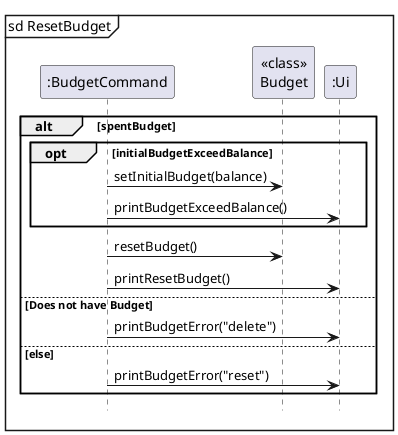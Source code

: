 @startuml

mainframe sd ResetBudget
participant ":BudgetCommand" as BudgetCommand
participant "<<class>>\nBudget" as Budget
participant ":Ui" as Ui

alt spentBudget
    opt initialBudgetExceedBalance
        BudgetCommand -> Budget: setInitialBudget(balance)
        BudgetCommand -> Ui: printBudgetExceedBalance()
    end
    BudgetCommand -> Budget: resetBudget()
    BudgetCommand -> Ui: printResetBudget()
else Does not have Budget
    BudgetCommand -> Ui: printBudgetError("delete")
else else
    BudgetCommand -> Ui: printBudgetError("reset")
end

hide footbox
@enduml